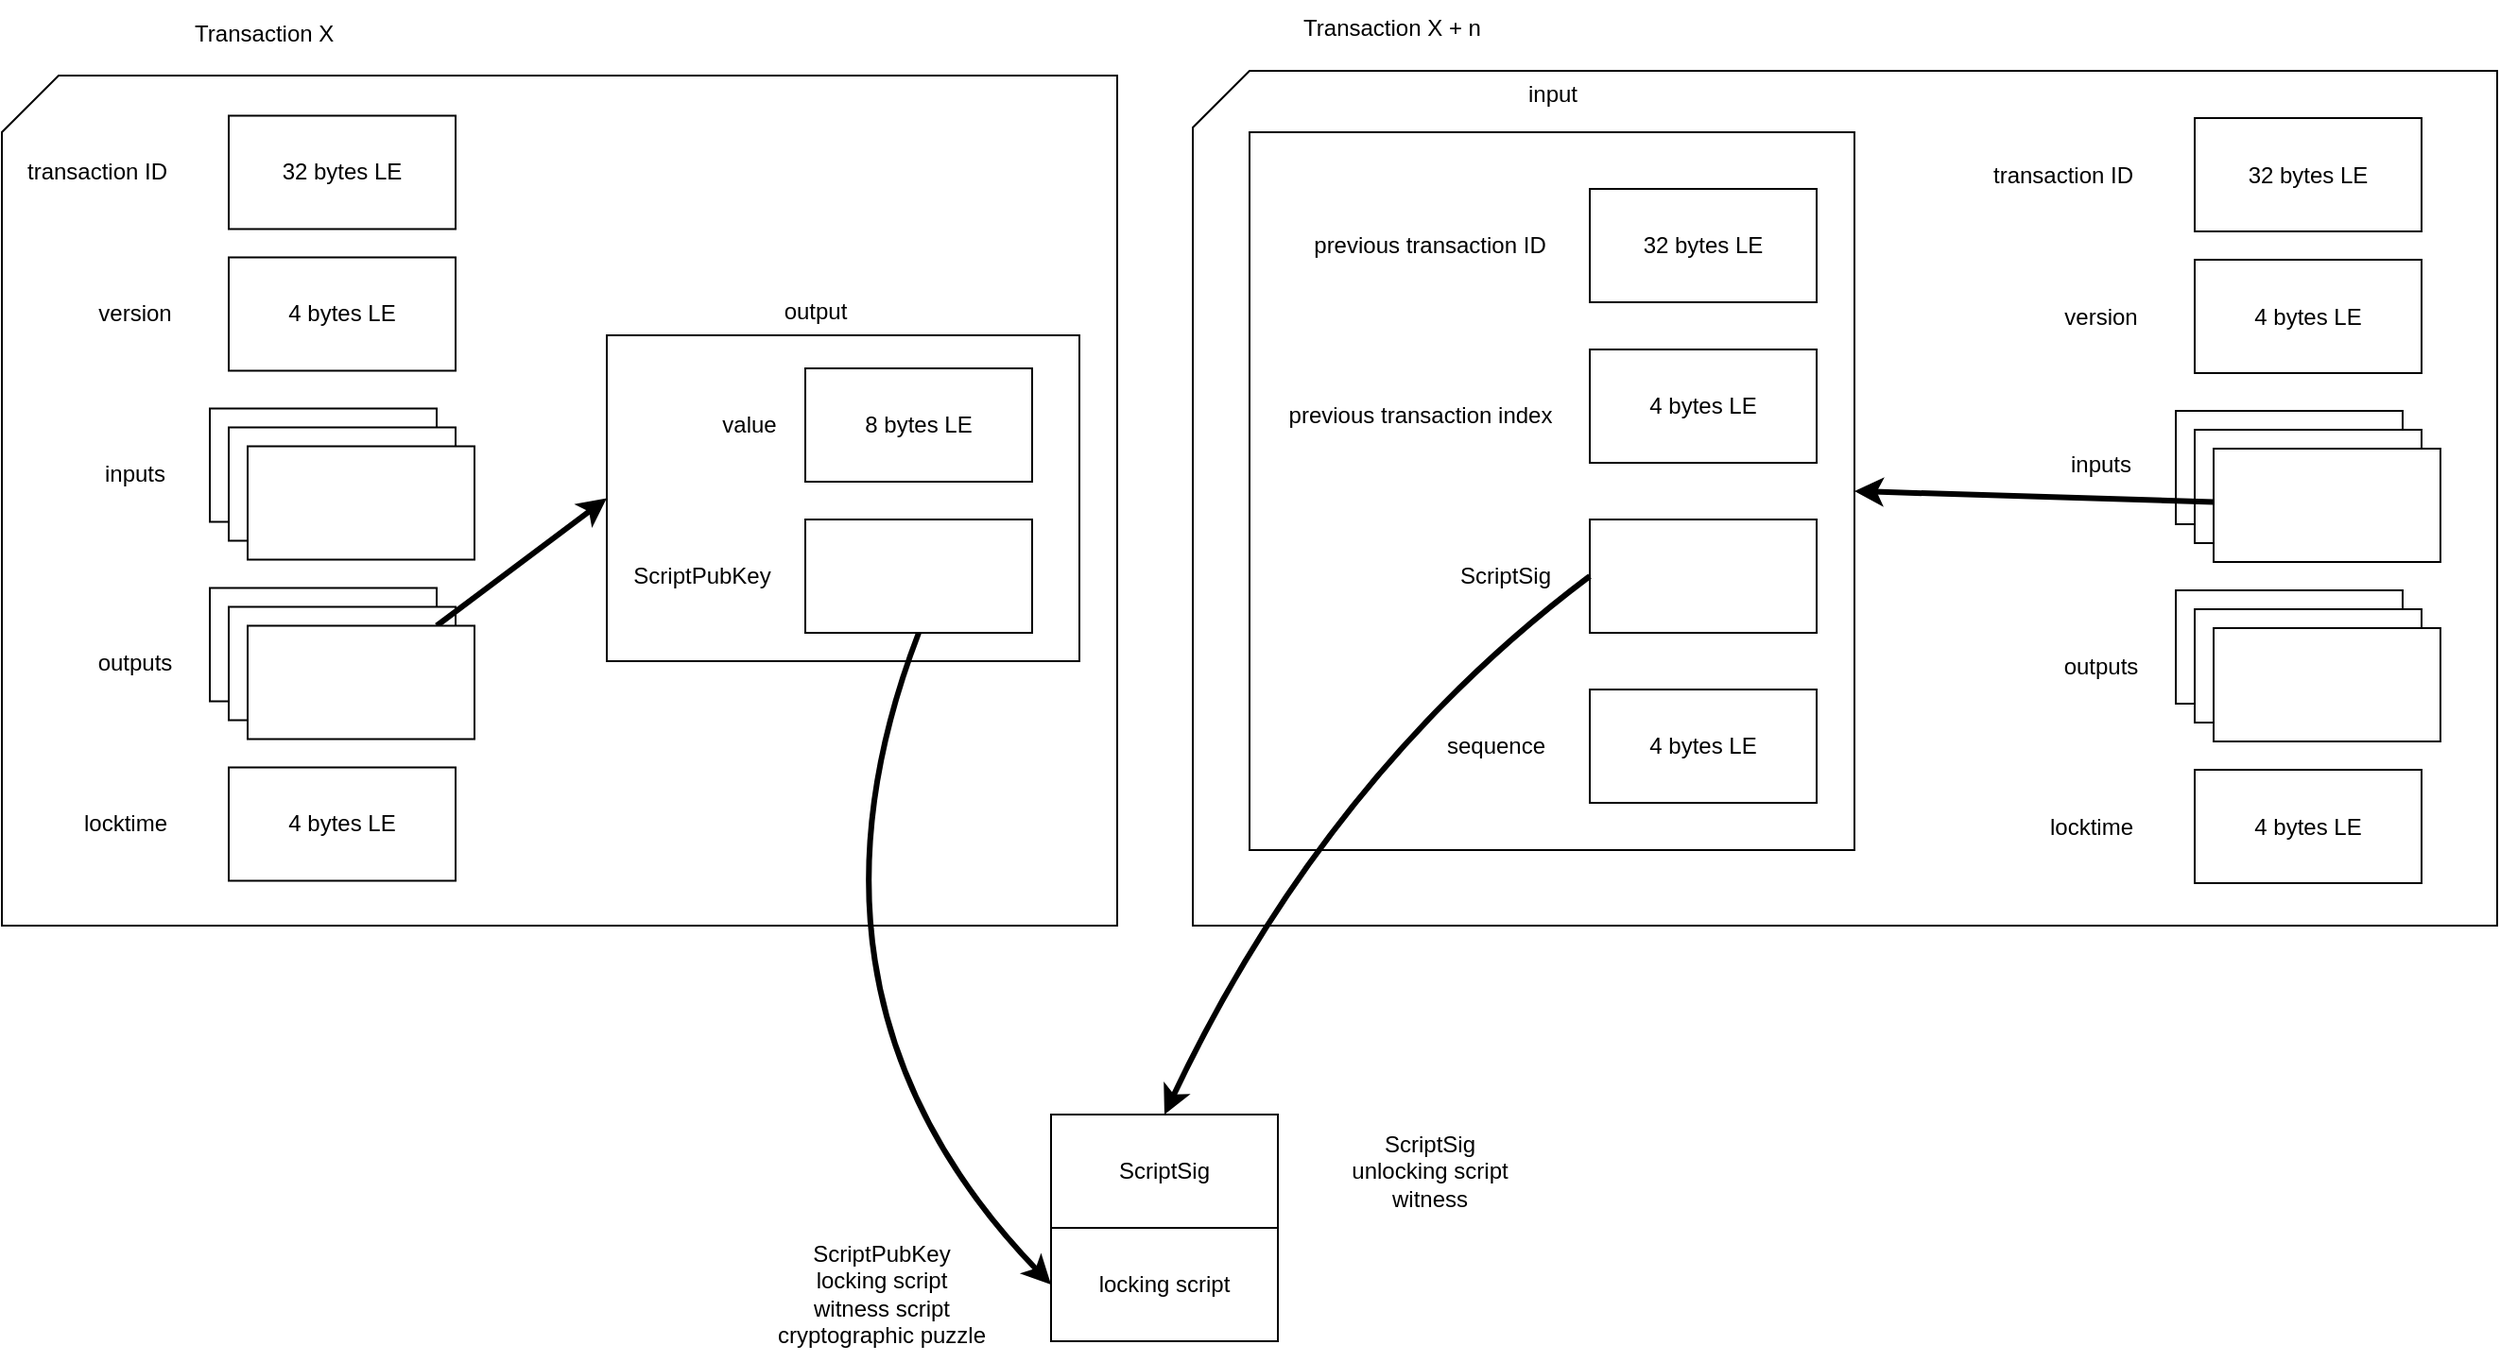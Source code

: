 <mxfile>
    <diagram id="pc0ZpBehj514tfeMLbWF" name="Page-1">
        <mxGraphModel dx="1086" dy="710" grid="1" gridSize="10" guides="1" tooltips="1" connect="1" arrows="1" fold="1" page="1" pageScale="1" pageWidth="850" pageHeight="1100" math="0" shadow="0">
            <root>
                <mxCell id="0"/>
                <mxCell id="1" parent="0"/>
                <mxCell id="49" value="" style="shape=card;whiteSpace=wrap;html=1;" vertex="1" parent="1">
                    <mxGeometry x="70" y="110" width="590" height="450" as="geometry"/>
                </mxCell>
                <mxCell id="47" value="" style="shape=card;whiteSpace=wrap;html=1;" vertex="1" parent="1">
                    <mxGeometry x="700" y="107.5" width="690" height="452.5" as="geometry"/>
                </mxCell>
                <mxCell id="79" value="" style="rounded=0;whiteSpace=wrap;html=1;" vertex="1" parent="1">
                    <mxGeometry x="390" y="247.5" width="250" height="172.5" as="geometry"/>
                </mxCell>
                <mxCell id="77" value="" style="rounded=0;whiteSpace=wrap;html=1;" vertex="1" parent="1">
                    <mxGeometry x="730" y="140" width="320" height="380" as="geometry"/>
                </mxCell>
                <mxCell id="15" value="32 bytes LE" style="rounded=0;whiteSpace=wrap;html=1;" vertex="1" parent="1">
                    <mxGeometry x="910" y="170" width="120" height="60" as="geometry"/>
                </mxCell>
                <mxCell id="16" value="previous transaction ID" style="text;html=1;align=center;verticalAlign=middle;resizable=0;points=[];autosize=1;strokeColor=none;fillColor=none;" vertex="1" parent="1">
                    <mxGeometry x="750" y="185" width="150" height="30" as="geometry"/>
                </mxCell>
                <mxCell id="19" value="4 bytes LE" style="rounded=0;whiteSpace=wrap;html=1;" vertex="1" parent="1">
                    <mxGeometry x="910" y="255" width="120" height="60" as="geometry"/>
                </mxCell>
                <mxCell id="20" value="previous transaction index" style="text;html=1;align=center;verticalAlign=middle;resizable=0;points=[];autosize=1;strokeColor=none;fillColor=none;" vertex="1" parent="1">
                    <mxGeometry x="740" y="275" width="160" height="30" as="geometry"/>
                </mxCell>
                <mxCell id="21" value="" style="rounded=0;whiteSpace=wrap;html=1;" vertex="1" parent="1">
                    <mxGeometry x="910" y="345" width="120" height="60" as="geometry"/>
                </mxCell>
                <mxCell id="92" style="edgeStyle=none;curved=1;html=1;entryX=0.5;entryY=0;entryDx=0;entryDy=0;strokeWidth=3;exitX=0;exitY=0.5;exitDx=0;exitDy=0;" edge="1" parent="1" source="21" target="84">
                    <mxGeometry relative="1" as="geometry">
                        <Array as="points">
                            <mxPoint x="770" y="480"/>
                        </Array>
                    </mxGeometry>
                </mxCell>
                <mxCell id="22" value="ScriptSig" style="text;html=1;align=center;verticalAlign=middle;resizable=0;points=[];autosize=1;strokeColor=none;fillColor=none;" vertex="1" parent="1">
                    <mxGeometry x="830" y="360" width="70" height="30" as="geometry"/>
                </mxCell>
                <mxCell id="23" value="4 bytes LE" style="rounded=0;whiteSpace=wrap;html=1;" vertex="1" parent="1">
                    <mxGeometry x="910" y="435" width="120" height="60" as="geometry"/>
                </mxCell>
                <mxCell id="24" value="sequence" style="text;html=1;align=center;verticalAlign=middle;resizable=0;points=[];autosize=1;strokeColor=none;fillColor=none;" vertex="1" parent="1">
                    <mxGeometry x="820" y="450" width="80" height="30" as="geometry"/>
                </mxCell>
                <mxCell id="25" value="8 bytes LE" style="rounded=0;whiteSpace=wrap;html=1;" vertex="1" parent="1">
                    <mxGeometry x="495" y="265" width="120" height="60" as="geometry"/>
                </mxCell>
                <mxCell id="26" value="value" style="text;html=1;align=center;verticalAlign=middle;resizable=0;points=[];autosize=1;strokeColor=none;fillColor=none;" vertex="1" parent="1">
                    <mxGeometry x="440" y="280" width="50" height="30" as="geometry"/>
                </mxCell>
                <mxCell id="27" value="" style="rounded=0;whiteSpace=wrap;html=1;" vertex="1" parent="1">
                    <mxGeometry x="495" y="345" width="120" height="60" as="geometry"/>
                </mxCell>
                <mxCell id="93" style="edgeStyle=none;curved=1;html=1;entryX=0;entryY=0.5;entryDx=0;entryDy=0;strokeWidth=3;exitX=0.5;exitY=1;exitDx=0;exitDy=0;" edge="1" parent="1" source="27" target="86">
                    <mxGeometry relative="1" as="geometry">
                        <Array as="points">
                            <mxPoint x="480" y="600"/>
                        </Array>
                    </mxGeometry>
                </mxCell>
                <mxCell id="28" value="ScriptPubKey" style="text;html=1;align=center;verticalAlign=middle;resizable=0;points=[];autosize=1;strokeColor=none;fillColor=none;" vertex="1" parent="1">
                    <mxGeometry x="390" y="360" width="100" height="30" as="geometry"/>
                </mxCell>
                <mxCell id="32" value="" style="rounded=0;whiteSpace=wrap;html=1;" vertex="1" parent="1">
                    <mxGeometry x="1220" y="287.5" width="120" height="60" as="geometry"/>
                </mxCell>
                <mxCell id="33" value="4 bytes LE" style="rounded=0;whiteSpace=wrap;html=1;" vertex="1" parent="1">
                    <mxGeometry x="1230" y="207.5" width="120" height="60" as="geometry"/>
                </mxCell>
                <mxCell id="34" value="version" style="text;html=1;align=center;verticalAlign=middle;resizable=0;points=[];autosize=1;strokeColor=none;fillColor=none;" vertex="1" parent="1">
                    <mxGeometry x="1150" y="222.5" width="60" height="30" as="geometry"/>
                </mxCell>
                <mxCell id="35" value="" style="rounded=0;whiteSpace=wrap;html=1;" vertex="1" parent="1">
                    <mxGeometry x="1230" y="297.5" width="120" height="60" as="geometry"/>
                </mxCell>
                <mxCell id="81" style="edgeStyle=none;html=1;entryX=1;entryY=0.5;entryDx=0;entryDy=0;strokeWidth=3;" edge="1" parent="1" source="36" target="77">
                    <mxGeometry relative="1" as="geometry"/>
                </mxCell>
                <mxCell id="36" value="" style="rounded=0;whiteSpace=wrap;html=1;" vertex="1" parent="1">
                    <mxGeometry x="1240" y="307.5" width="120" height="60" as="geometry"/>
                </mxCell>
                <mxCell id="37" value="inputs" style="text;html=1;align=center;verticalAlign=middle;resizable=0;points=[];autosize=1;strokeColor=none;fillColor=none;" vertex="1" parent="1">
                    <mxGeometry x="1150" y="300.5" width="60" height="30" as="geometry"/>
                </mxCell>
                <mxCell id="38" value="" style="rounded=0;whiteSpace=wrap;html=1;" vertex="1" parent="1">
                    <mxGeometry x="1220" y="382.5" width="120" height="60" as="geometry"/>
                </mxCell>
                <mxCell id="39" value="" style="rounded=0;whiteSpace=wrap;html=1;" vertex="1" parent="1">
                    <mxGeometry x="1230" y="392.5" width="120" height="60" as="geometry"/>
                </mxCell>
                <mxCell id="40" value="" style="rounded=0;whiteSpace=wrap;html=1;" vertex="1" parent="1">
                    <mxGeometry x="1240" y="402.5" width="120" height="60" as="geometry"/>
                </mxCell>
                <mxCell id="41" value="outputs" style="text;html=1;align=center;verticalAlign=middle;resizable=0;points=[];autosize=1;strokeColor=none;fillColor=none;" vertex="1" parent="1">
                    <mxGeometry x="1150" y="407.5" width="60" height="30" as="geometry"/>
                </mxCell>
                <mxCell id="42" value="4 bytes LE" style="rounded=0;whiteSpace=wrap;html=1;" vertex="1" parent="1">
                    <mxGeometry x="1230" y="477.5" width="120" height="60" as="geometry"/>
                </mxCell>
                <mxCell id="43" value="locktime" style="text;html=1;align=center;verticalAlign=middle;resizable=0;points=[];autosize=1;strokeColor=none;fillColor=none;" vertex="1" parent="1">
                    <mxGeometry x="1140" y="492.5" width="70" height="30" as="geometry"/>
                </mxCell>
                <mxCell id="44" value="32 bytes LE" style="rounded=0;whiteSpace=wrap;html=1;" vertex="1" parent="1">
                    <mxGeometry x="1230" y="132.5" width="120" height="60" as="geometry"/>
                </mxCell>
                <mxCell id="45" value="transaction ID" style="text;html=1;align=center;verticalAlign=middle;resizable=0;points=[];autosize=1;strokeColor=none;fillColor=none;" vertex="1" parent="1">
                    <mxGeometry x="1110" y="147.5" width="100" height="30" as="geometry"/>
                </mxCell>
                <mxCell id="48" value="Transaction X + n" style="text;html=1;align=center;verticalAlign=middle;resizable=0;points=[];autosize=1;strokeColor=none;fillColor=none;" vertex="1" parent="1">
                    <mxGeometry x="745" y="70" width="120" height="30" as="geometry"/>
                </mxCell>
                <mxCell id="50" value="" style="rounded=0;whiteSpace=wrap;html=1;" vertex="1" parent="1">
                    <mxGeometry x="180" y="286.25" width="120" height="60" as="geometry"/>
                </mxCell>
                <mxCell id="51" value="4 bytes LE" style="rounded=0;whiteSpace=wrap;html=1;" vertex="1" parent="1">
                    <mxGeometry x="190" y="206.25" width="120" height="60" as="geometry"/>
                </mxCell>
                <mxCell id="52" value="version" style="text;html=1;align=center;verticalAlign=middle;resizable=0;points=[];autosize=1;strokeColor=none;fillColor=none;" vertex="1" parent="1">
                    <mxGeometry x="110" y="221.25" width="60" height="30" as="geometry"/>
                </mxCell>
                <mxCell id="53" value="" style="rounded=0;whiteSpace=wrap;html=1;" vertex="1" parent="1">
                    <mxGeometry x="190" y="296.25" width="120" height="60" as="geometry"/>
                </mxCell>
                <mxCell id="54" value="" style="rounded=0;whiteSpace=wrap;html=1;" vertex="1" parent="1">
                    <mxGeometry x="200" y="306.25" width="120" height="60" as="geometry"/>
                </mxCell>
                <mxCell id="55" value="inputs" style="text;html=1;align=center;verticalAlign=middle;resizable=0;points=[];autosize=1;strokeColor=none;fillColor=none;" vertex="1" parent="1">
                    <mxGeometry x="110" y="306.25" width="60" height="30" as="geometry"/>
                </mxCell>
                <mxCell id="56" value="" style="rounded=0;whiteSpace=wrap;html=1;" vertex="1" parent="1">
                    <mxGeometry x="180" y="381.25" width="120" height="60" as="geometry"/>
                </mxCell>
                <mxCell id="57" value="" style="rounded=0;whiteSpace=wrap;html=1;" vertex="1" parent="1">
                    <mxGeometry x="190" y="391.25" width="120" height="60" as="geometry"/>
                </mxCell>
                <mxCell id="82" style="edgeStyle=none;html=1;entryX=0;entryY=0.5;entryDx=0;entryDy=0;strokeWidth=3;" edge="1" parent="1" source="58" target="79">
                    <mxGeometry relative="1" as="geometry"/>
                </mxCell>
                <mxCell id="58" value="" style="rounded=0;whiteSpace=wrap;html=1;" vertex="1" parent="1">
                    <mxGeometry x="200" y="401.25" width="120" height="60" as="geometry"/>
                </mxCell>
                <mxCell id="59" value="outputs" style="text;html=1;align=center;verticalAlign=middle;resizable=0;points=[];autosize=1;strokeColor=none;fillColor=none;" vertex="1" parent="1">
                    <mxGeometry x="110" y="406.25" width="60" height="30" as="geometry"/>
                </mxCell>
                <mxCell id="60" value="4 bytes LE" style="rounded=0;whiteSpace=wrap;html=1;" vertex="1" parent="1">
                    <mxGeometry x="190" y="476.25" width="120" height="60" as="geometry"/>
                </mxCell>
                <mxCell id="61" value="locktime" style="text;html=1;align=center;verticalAlign=middle;resizable=0;points=[];autosize=1;strokeColor=none;fillColor=none;" vertex="1" parent="1">
                    <mxGeometry x="100" y="491.25" width="70" height="30" as="geometry"/>
                </mxCell>
                <mxCell id="62" value="32 bytes LE" style="rounded=0;whiteSpace=wrap;html=1;" vertex="1" parent="1">
                    <mxGeometry x="190" y="131.25" width="120" height="60" as="geometry"/>
                </mxCell>
                <mxCell id="63" value="transaction ID" style="text;html=1;align=center;verticalAlign=middle;resizable=0;points=[];autosize=1;strokeColor=none;fillColor=none;" vertex="1" parent="1">
                    <mxGeometry x="70" y="146.25" width="100" height="30" as="geometry"/>
                </mxCell>
                <mxCell id="64" value="Transaction X&amp;nbsp;" style="text;html=1;align=center;verticalAlign=middle;resizable=0;points=[];autosize=1;strokeColor=none;fillColor=none;" vertex="1" parent="1">
                    <mxGeometry x="160" y="72.5" width="100" height="30" as="geometry"/>
                </mxCell>
                <mxCell id="69" value="output" style="text;html=1;align=center;verticalAlign=middle;resizable=0;points=[];autosize=1;strokeColor=none;fillColor=none;" vertex="1" parent="1">
                    <mxGeometry x="470" y="220" width="60" height="30" as="geometry"/>
                </mxCell>
                <mxCell id="71" value="input" style="text;html=1;align=center;verticalAlign=middle;resizable=0;points=[];autosize=1;strokeColor=none;fillColor=none;" vertex="1" parent="1">
                    <mxGeometry x="865" y="105" width="50" height="30" as="geometry"/>
                </mxCell>
                <mxCell id="84" value="ScriptSig" style="rounded=0;whiteSpace=wrap;html=1;" vertex="1" parent="1">
                    <mxGeometry x="625" y="660" width="120" height="60" as="geometry"/>
                </mxCell>
                <mxCell id="86" value="&lt;span style=&quot;&quot;&gt;locking script&lt;/span&gt;" style="rounded=0;whiteSpace=wrap;html=1;" vertex="1" parent="1">
                    <mxGeometry x="625" y="720" width="120" height="60" as="geometry"/>
                </mxCell>
                <mxCell id="91" value="ScriptPubKey&lt;br&gt;locking script&lt;br&gt;witness script&lt;br&gt;cryptographic puzzle" style="text;html=1;align=center;verticalAlign=middle;resizable=0;points=[];autosize=1;strokeColor=none;fillColor=none;" vertex="1" parent="1">
                    <mxGeometry x="470" y="720" width="130" height="70" as="geometry"/>
                </mxCell>
                <mxCell id="94" value="ScriptSig&lt;br&gt;unlocking script&lt;br&gt;witness" style="text;html=1;align=center;verticalAlign=middle;resizable=0;points=[];autosize=1;strokeColor=none;fillColor=none;" vertex="1" parent="1">
                    <mxGeometry x="770" y="660" width="110" height="60" as="geometry"/>
                </mxCell>
            </root>
        </mxGraphModel>
    </diagram>
</mxfile>